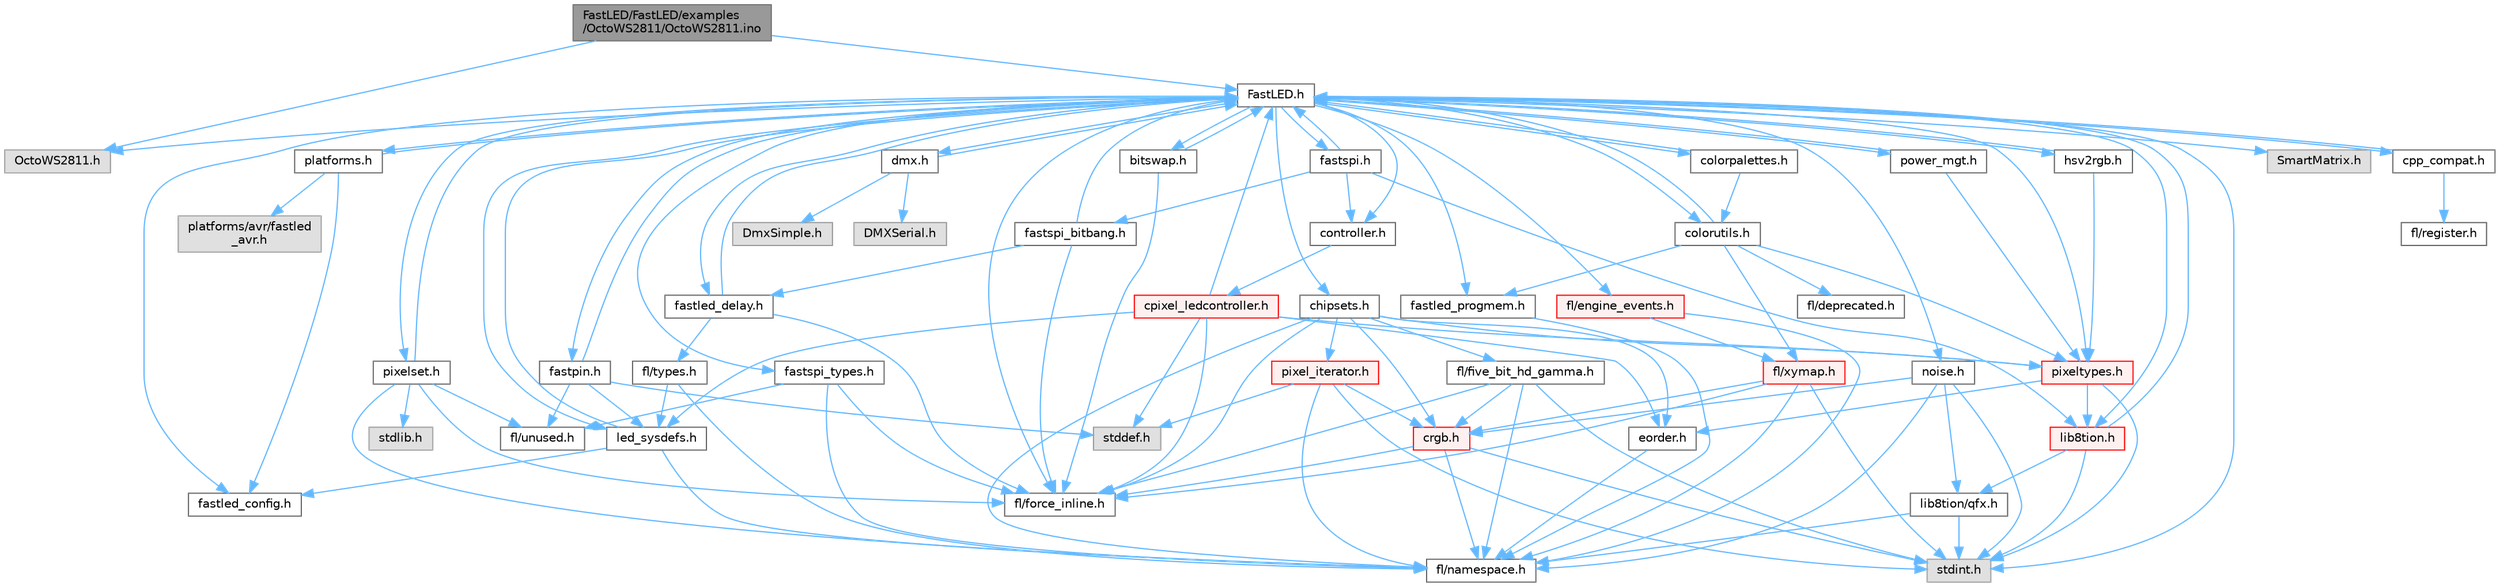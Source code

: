 digraph "FastLED/FastLED/examples/OctoWS2811/OctoWS2811.ino"
{
 // LATEX_PDF_SIZE
  bgcolor="transparent";
  edge [fontname=Helvetica,fontsize=10,labelfontname=Helvetica,labelfontsize=10];
  node [fontname=Helvetica,fontsize=10,shape=box,height=0.2,width=0.4];
  Node1 [id="Node000001",label="FastLED/FastLED/examples\l/OctoWS2811/OctoWS2811.ino",height=0.2,width=0.4,color="gray40", fillcolor="grey60", style="filled", fontcolor="black",tooltip=" "];
  Node1 -> Node2 [id="edge1_Node000001_Node000002",color="steelblue1",style="solid",tooltip=" "];
  Node2 [id="Node000002",label="OctoWS2811.h",height=0.2,width=0.4,color="grey60", fillcolor="#E0E0E0", style="filled",tooltip=" "];
  Node1 -> Node3 [id="edge2_Node000001_Node000003",color="steelblue1",style="solid",tooltip=" "];
  Node3 [id="Node000003",label="FastLED.h",height=0.2,width=0.4,color="grey40", fillcolor="white", style="filled",URL="$db/d97/_fast_l_e_d_8h.html",tooltip="central include file for FastLED, defines the CFastLED class/object"];
  Node3 -> Node4 [id="edge3_Node000003_Node000004",color="steelblue1",style="solid",tooltip=" "];
  Node4 [id="Node000004",label="stdint.h",height=0.2,width=0.4,color="grey60", fillcolor="#E0E0E0", style="filled",tooltip=" "];
  Node3 -> Node5 [id="edge4_Node000003_Node000005",color="steelblue1",style="solid",tooltip=" "];
  Node5 [id="Node000005",label="SmartMatrix.h",height=0.2,width=0.4,color="grey60", fillcolor="#E0E0E0", style="filled",tooltip=" "];
  Node3 -> Node2 [id="edge5_Node000003_Node000002",color="steelblue1",style="solid",tooltip=" "];
  Node3 -> Node6 [id="edge6_Node000003_Node000006",color="steelblue1",style="solid",tooltip=" "];
  Node6 [id="Node000006",label="fl/force_inline.h",height=0.2,width=0.4,color="grey40", fillcolor="white", style="filled",URL="$d8/d2d/fl_2force__inline_8h.html",tooltip=" "];
  Node3 -> Node7 [id="edge7_Node000003_Node000007",color="steelblue1",style="solid",tooltip=" "];
  Node7 [id="Node000007",label="cpp_compat.h",height=0.2,width=0.4,color="grey40", fillcolor="white", style="filled",URL="$d9/d13/cpp__compat_8h.html",tooltip="Compatibility functions based on C++ version."];
  Node7 -> Node3 [id="edge8_Node000007_Node000003",color="steelblue1",style="solid",tooltip=" "];
  Node7 -> Node8 [id="edge9_Node000007_Node000008",color="steelblue1",style="solid",tooltip=" "];
  Node8 [id="Node000008",label="fl/register.h",height=0.2,width=0.4,color="grey40", fillcolor="white", style="filled",URL="$d8/dc1/fl_2register_8h.html",tooltip=" "];
  Node3 -> Node9 [id="edge10_Node000003_Node000009",color="steelblue1",style="solid",tooltip=" "];
  Node9 [id="Node000009",label="fastled_config.h",height=0.2,width=0.4,color="grey40", fillcolor="white", style="filled",URL="$d5/d11/fastled__config_8h.html",tooltip="Contains definitions that can be used to configure FastLED at compile time."];
  Node3 -> Node10 [id="edge11_Node000003_Node000010",color="steelblue1",style="solid",tooltip=" "];
  Node10 [id="Node000010",label="led_sysdefs.h",height=0.2,width=0.4,color="grey40", fillcolor="white", style="filled",URL="$d9/d3e/led__sysdefs_8h.html",tooltip="Determines which platform system definitions to include."];
  Node10 -> Node3 [id="edge12_Node000010_Node000003",color="steelblue1",style="solid",tooltip=" "];
  Node10 -> Node9 [id="edge13_Node000010_Node000009",color="steelblue1",style="solid",tooltip=" "];
  Node10 -> Node11 [id="edge14_Node000010_Node000011",color="steelblue1",style="solid",tooltip=" "];
  Node11 [id="Node000011",label="fl/namespace.h",height=0.2,width=0.4,color="grey40", fillcolor="white", style="filled",URL="$df/d2a/namespace_8h.html",tooltip="Implements the FastLED namespace macros."];
  Node3 -> Node12 [id="edge15_Node000003_Node000012",color="steelblue1",style="solid",tooltip=" "];
  Node12 [id="Node000012",label="fastled_delay.h",height=0.2,width=0.4,color="grey40", fillcolor="white", style="filled",URL="$d0/da8/fastled__delay_8h.html",tooltip="Utility functions and classes for managing delay cycles."];
  Node12 -> Node3 [id="edge16_Node000012_Node000003",color="steelblue1",style="solid",tooltip=" "];
  Node12 -> Node13 [id="edge17_Node000012_Node000013",color="steelblue1",style="solid",tooltip=" "];
  Node13 [id="Node000013",label="fl/types.h",height=0.2,width=0.4,color="grey40", fillcolor="white", style="filled",URL="$d7/da1/fl_2types_8h.html",tooltip=" "];
  Node13 -> Node10 [id="edge18_Node000013_Node000010",color="steelblue1",style="solid",tooltip=" "];
  Node13 -> Node11 [id="edge19_Node000013_Node000011",color="steelblue1",style="solid",tooltip=" "];
  Node12 -> Node6 [id="edge20_Node000012_Node000006",color="steelblue1",style="solid",tooltip=" "];
  Node3 -> Node14 [id="edge21_Node000003_Node000014",color="steelblue1",style="solid",tooltip=" "];
  Node14 [id="Node000014",label="bitswap.h",height=0.2,width=0.4,color="grey40", fillcolor="white", style="filled",URL="$de/ded/bitswap_8h.html",tooltip="Functions for doing a rotation of bits/bytes used by parallel output."];
  Node14 -> Node3 [id="edge22_Node000014_Node000003",color="steelblue1",style="solid",tooltip=" "];
  Node14 -> Node6 [id="edge23_Node000014_Node000006",color="steelblue1",style="solid",tooltip=" "];
  Node3 -> Node15 [id="edge24_Node000003_Node000015",color="steelblue1",style="solid",tooltip=" "];
  Node15 [id="Node000015",label="controller.h",height=0.2,width=0.4,color="grey40", fillcolor="white", style="filled",URL="$d2/dd9/controller_8h.html",tooltip="deprecated: base definitions used by led controllers for writing out led data"];
  Node15 -> Node16 [id="edge25_Node000015_Node000016",color="steelblue1",style="solid",tooltip=" "];
  Node16 [id="Node000016",label="cpixel_ledcontroller.h",height=0.2,width=0.4,color="red", fillcolor="#FFF0F0", style="filled",URL="$d9/d57/cpixel__ledcontroller_8h.html",tooltip="defines the templated version of the CLEDController class"];
  Node16 -> Node17 [id="edge26_Node000016_Node000017",color="steelblue1",style="solid",tooltip=" "];
  Node17 [id="Node000017",label="stddef.h",height=0.2,width=0.4,color="grey60", fillcolor="#E0E0E0", style="filled",tooltip=" "];
  Node16 -> Node3 [id="edge27_Node000016_Node000003",color="steelblue1",style="solid",tooltip=" "];
  Node16 -> Node10 [id="edge28_Node000016_Node000010",color="steelblue1",style="solid",tooltip=" "];
  Node16 -> Node18 [id="edge29_Node000016_Node000018",color="steelblue1",style="solid",tooltip=" "];
  Node18 [id="Node000018",label="pixeltypes.h",height=0.2,width=0.4,color="red", fillcolor="#FFF0F0", style="filled",URL="$d2/dba/pixeltypes_8h.html",tooltip="Includes defintions for RGB and HSV pixels."];
  Node18 -> Node4 [id="edge30_Node000018_Node000004",color="steelblue1",style="solid",tooltip=" "];
  Node18 -> Node19 [id="edge31_Node000018_Node000019",color="steelblue1",style="solid",tooltip=" "];
  Node19 [id="Node000019",label="lib8tion.h",height=0.2,width=0.4,color="red", fillcolor="#FFF0F0", style="filled",URL="$df/da5/lib8tion_8h.html",tooltip="Fast, efficient 8-bit math functions specifically designed for high-performance LED programming."];
  Node19 -> Node3 [id="edge32_Node000019_Node000003",color="steelblue1",style="solid",tooltip=" "];
  Node19 -> Node4 [id="edge33_Node000019_Node000004",color="steelblue1",style="solid",tooltip=" "];
  Node19 -> Node22 [id="edge34_Node000019_Node000022",color="steelblue1",style="solid",tooltip=" "];
  Node22 [id="Node000022",label="lib8tion/qfx.h",height=0.2,width=0.4,color="grey40", fillcolor="white", style="filled",URL="$d2/d19/qfx_8h.html",tooltip=" "];
  Node22 -> Node4 [id="edge35_Node000022_Node000004",color="steelblue1",style="solid",tooltip=" "];
  Node22 -> Node11 [id="edge36_Node000022_Node000011",color="steelblue1",style="solid",tooltip=" "];
  Node18 -> Node33 [id="edge37_Node000018_Node000033",color="steelblue1",style="solid",tooltip=" "];
  Node33 [id="Node000033",label="eorder.h",height=0.2,width=0.4,color="grey40", fillcolor="white", style="filled",URL="$db/d07/eorder_8h.html",tooltip="Defines color channel ordering enumerations."];
  Node33 -> Node11 [id="edge38_Node000033_Node000011",color="steelblue1",style="solid",tooltip=" "];
  Node16 -> Node33 [id="edge39_Node000016_Node000033",color="steelblue1",style="solid",tooltip=" "];
  Node16 -> Node6 [id="edge40_Node000016_Node000006",color="steelblue1",style="solid",tooltip=" "];
  Node3 -> Node63 [id="edge41_Node000003_Node000063",color="steelblue1",style="solid",tooltip=" "];
  Node63 [id="Node000063",label="fastpin.h",height=0.2,width=0.4,color="grey40", fillcolor="white", style="filled",URL="$db/d65/fastpin_8h.html",tooltip="Class base definitions for defining fast pin access."];
  Node63 -> Node3 [id="edge42_Node000063_Node000003",color="steelblue1",style="solid",tooltip=" "];
  Node63 -> Node10 [id="edge43_Node000063_Node000010",color="steelblue1",style="solid",tooltip=" "];
  Node63 -> Node17 [id="edge44_Node000063_Node000017",color="steelblue1",style="solid",tooltip=" "];
  Node63 -> Node48 [id="edge45_Node000063_Node000048",color="steelblue1",style="solid",tooltip=" "];
  Node48 [id="Node000048",label="fl/unused.h",height=0.2,width=0.4,color="grey40", fillcolor="white", style="filled",URL="$d8/d4b/unused_8h.html",tooltip=" "];
  Node3 -> Node64 [id="edge46_Node000003_Node000064",color="steelblue1",style="solid",tooltip=" "];
  Node64 [id="Node000064",label="fastspi_types.h",height=0.2,width=0.4,color="grey40", fillcolor="white", style="filled",URL="$d2/ddb/fastspi__types_8h.html",tooltip="Data types and constants used by SPI interfaces."];
  Node64 -> Node6 [id="edge47_Node000064_Node000006",color="steelblue1",style="solid",tooltip=" "];
  Node64 -> Node11 [id="edge48_Node000064_Node000011",color="steelblue1",style="solid",tooltip=" "];
  Node64 -> Node48 [id="edge49_Node000064_Node000048",color="steelblue1",style="solid",tooltip=" "];
  Node3 -> Node65 [id="edge50_Node000003_Node000065",color="steelblue1",style="solid",tooltip=" "];
  Node65 [id="Node000065",label="dmx.h",height=0.2,width=0.4,color="grey40", fillcolor="white", style="filled",URL="$d3/de1/dmx_8h.html",tooltip="Defines the DMX512-based LED controllers."];
  Node65 -> Node3 [id="edge51_Node000065_Node000003",color="steelblue1",style="solid",tooltip=" "];
  Node65 -> Node66 [id="edge52_Node000065_Node000066",color="steelblue1",style="solid",tooltip=" "];
  Node66 [id="Node000066",label="DmxSimple.h",height=0.2,width=0.4,color="grey60", fillcolor="#E0E0E0", style="filled",tooltip=" "];
  Node65 -> Node67 [id="edge53_Node000065_Node000067",color="steelblue1",style="solid",tooltip=" "];
  Node67 [id="Node000067",label="DMXSerial.h",height=0.2,width=0.4,color="grey60", fillcolor="#E0E0E0", style="filled",tooltip=" "];
  Node3 -> Node68 [id="edge54_Node000003_Node000068",color="steelblue1",style="solid",tooltip=" "];
  Node68 [id="Node000068",label="platforms.h",height=0.2,width=0.4,color="grey40", fillcolor="white", style="filled",URL="$da/dc9/platforms_8h.html",tooltip="Determines which platforms headers to include."];
  Node68 -> Node3 [id="edge55_Node000068_Node000003",color="steelblue1",style="solid",tooltip=" "];
  Node68 -> Node9 [id="edge56_Node000068_Node000009",color="steelblue1",style="solid",tooltip=" "];
  Node68 -> Node69 [id="edge57_Node000068_Node000069",color="steelblue1",style="solid",tooltip=" "];
  Node69 [id="Node000069",label="platforms/avr/fastled\l_avr.h",height=0.2,width=0.4,color="grey60", fillcolor="#E0E0E0", style="filled",tooltip=" "];
  Node3 -> Node70 [id="edge58_Node000003_Node000070",color="steelblue1",style="solid",tooltip=" "];
  Node70 [id="Node000070",label="fastled_progmem.h",height=0.2,width=0.4,color="grey40", fillcolor="white", style="filled",URL="$df/dab/fastled__progmem_8h.html",tooltip="Wrapper definitions to allow seamless use of PROGMEM in environments that have it."];
  Node70 -> Node11 [id="edge59_Node000070_Node000011",color="steelblue1",style="solid",tooltip=" "];
  Node3 -> Node19 [id="edge60_Node000003_Node000019",color="steelblue1",style="solid",tooltip=" "];
  Node3 -> Node18 [id="edge61_Node000003_Node000018",color="steelblue1",style="solid",tooltip=" "];
  Node3 -> Node71 [id="edge62_Node000003_Node000071",color="steelblue1",style="solid",tooltip=" "];
  Node71 [id="Node000071",label="hsv2rgb.h",height=0.2,width=0.4,color="grey40", fillcolor="white", style="filled",URL="$de/d9a/hsv2rgb_8h.html",tooltip="Functions to convert from the HSV colorspace to the RGB colorspace."];
  Node71 -> Node3 [id="edge63_Node000071_Node000003",color="steelblue1",style="solid",tooltip=" "];
  Node71 -> Node18 [id="edge64_Node000071_Node000018",color="steelblue1",style="solid",tooltip=" "];
  Node3 -> Node72 [id="edge65_Node000003_Node000072",color="steelblue1",style="solid",tooltip=" "];
  Node72 [id="Node000072",label="colorutils.h",height=0.2,width=0.4,color="grey40", fillcolor="white", style="filled",URL="$d1/dfb/colorutils_8h.html",tooltip="Utility functions for color fill, palettes, blending, and more."];
  Node72 -> Node3 [id="edge66_Node000072_Node000003",color="steelblue1",style="solid",tooltip=" "];
  Node72 -> Node18 [id="edge67_Node000072_Node000018",color="steelblue1",style="solid",tooltip=" "];
  Node72 -> Node70 [id="edge68_Node000072_Node000070",color="steelblue1",style="solid",tooltip=" "];
  Node72 -> Node51 [id="edge69_Node000072_Node000051",color="steelblue1",style="solid",tooltip=" "];
  Node51 [id="Node000051",label="fl/xymap.h",height=0.2,width=0.4,color="red", fillcolor="#FFF0F0", style="filled",URL="$d6/dc9/fl_2xymap_8h.html",tooltip=" "];
  Node51 -> Node4 [id="edge70_Node000051_Node000004",color="steelblue1",style="solid",tooltip=" "];
  Node51 -> Node26 [id="edge71_Node000051_Node000026",color="steelblue1",style="solid",tooltip=" "];
  Node26 [id="Node000026",label="crgb.h",height=0.2,width=0.4,color="red", fillcolor="#FFF0F0", style="filled",URL="$db/dd1/crgb_8h.html",tooltip="Defines the red, green, and blue (RGB) pixel struct."];
  Node26 -> Node4 [id="edge72_Node000026_Node000004",color="steelblue1",style="solid",tooltip=" "];
  Node26 -> Node11 [id="edge73_Node000026_Node000011",color="steelblue1",style="solid",tooltip=" "];
  Node26 -> Node6 [id="edge74_Node000026_Node000006",color="steelblue1",style="solid",tooltip=" "];
  Node51 -> Node6 [id="edge75_Node000051_Node000006",color="steelblue1",style="solid",tooltip=" "];
  Node51 -> Node11 [id="edge76_Node000051_Node000011",color="steelblue1",style="solid",tooltip=" "];
  Node72 -> Node73 [id="edge77_Node000072_Node000073",color="steelblue1",style="solid",tooltip=" "];
  Node73 [id="Node000073",label="fl/deprecated.h",height=0.2,width=0.4,color="grey40", fillcolor="white", style="filled",URL="$d4/dce/deprecated_8h.html",tooltip=" "];
  Node3 -> Node74 [id="edge78_Node000003_Node000074",color="steelblue1",style="solid",tooltip=" "];
  Node74 [id="Node000074",label="pixelset.h",height=0.2,width=0.4,color="grey40", fillcolor="white", style="filled",URL="$d4/d46/pixelset_8h.html",tooltip="Declares classes for managing logical groups of LEDs."];
  Node74 -> Node3 [id="edge79_Node000074_Node000003",color="steelblue1",style="solid",tooltip=" "];
  Node74 -> Node6 [id="edge80_Node000074_Node000006",color="steelblue1",style="solid",tooltip=" "];
  Node74 -> Node48 [id="edge81_Node000074_Node000048",color="steelblue1",style="solid",tooltip=" "];
  Node74 -> Node75 [id="edge82_Node000074_Node000075",color="steelblue1",style="solid",tooltip=" "];
  Node75 [id="Node000075",label="stdlib.h",height=0.2,width=0.4,color="grey60", fillcolor="#E0E0E0", style="filled",tooltip=" "];
  Node74 -> Node11 [id="edge83_Node000074_Node000011",color="steelblue1",style="solid",tooltip=" "];
  Node3 -> Node76 [id="edge84_Node000003_Node000076",color="steelblue1",style="solid",tooltip=" "];
  Node76 [id="Node000076",label="colorpalettes.h",height=0.2,width=0.4,color="grey40", fillcolor="white", style="filled",URL="$dc/dcc/colorpalettes_8h.html",tooltip="Declarations for the predefined color palettes supplied by FastLED."];
  Node76 -> Node3 [id="edge85_Node000076_Node000003",color="steelblue1",style="solid",tooltip=" "];
  Node76 -> Node72 [id="edge86_Node000076_Node000072",color="steelblue1",style="solid",tooltip=" "];
  Node3 -> Node77 [id="edge87_Node000003_Node000077",color="steelblue1",style="solid",tooltip=" "];
  Node77 [id="Node000077",label="noise.h",height=0.2,width=0.4,color="grey40", fillcolor="white", style="filled",URL="$d1/d31/noise_8h.html",tooltip="Functions to generate and fill arrays with noise."];
  Node77 -> Node4 [id="edge88_Node000077_Node000004",color="steelblue1",style="solid",tooltip=" "];
  Node77 -> Node26 [id="edge89_Node000077_Node000026",color="steelblue1",style="solid",tooltip=" "];
  Node77 -> Node11 [id="edge90_Node000077_Node000011",color="steelblue1",style="solid",tooltip=" "];
  Node77 -> Node22 [id="edge91_Node000077_Node000022",color="steelblue1",style="solid",tooltip=" "];
  Node3 -> Node78 [id="edge92_Node000003_Node000078",color="steelblue1",style="solid",tooltip=" "];
  Node78 [id="Node000078",label="power_mgt.h",height=0.2,width=0.4,color="grey40", fillcolor="white", style="filled",URL="$dc/d5b/power__mgt_8h.html",tooltip="Functions to limit the power used by FastLED."];
  Node78 -> Node3 [id="edge93_Node000078_Node000003",color="steelblue1",style="solid",tooltip=" "];
  Node78 -> Node18 [id="edge94_Node000078_Node000018",color="steelblue1",style="solid",tooltip=" "];
  Node3 -> Node79 [id="edge95_Node000003_Node000079",color="steelblue1",style="solid",tooltip=" "];
  Node79 [id="Node000079",label="fastspi.h",height=0.2,width=0.4,color="grey40", fillcolor="white", style="filled",URL="$d6/ddc/fastspi_8h.html",tooltip="Serial peripheral interface (SPI) definitions per platform."];
  Node79 -> Node3 [id="edge96_Node000079_Node000003",color="steelblue1",style="solid",tooltip=" "];
  Node79 -> Node15 [id="edge97_Node000079_Node000015",color="steelblue1",style="solid",tooltip=" "];
  Node79 -> Node19 [id="edge98_Node000079_Node000019",color="steelblue1",style="solid",tooltip=" "];
  Node79 -> Node80 [id="edge99_Node000079_Node000080",color="steelblue1",style="solid",tooltip=" "];
  Node80 [id="Node000080",label="fastspi_bitbang.h",height=0.2,width=0.4,color="grey40", fillcolor="white", style="filled",URL="$d9/d8d/fastspi__bitbang_8h.html",tooltip="Software SPI (aka bit-banging) support."];
  Node80 -> Node3 [id="edge100_Node000080_Node000003",color="steelblue1",style="solid",tooltip=" "];
  Node80 -> Node12 [id="edge101_Node000080_Node000012",color="steelblue1",style="solid",tooltip=" "];
  Node80 -> Node6 [id="edge102_Node000080_Node000006",color="steelblue1",style="solid",tooltip=" "];
  Node3 -> Node81 [id="edge103_Node000003_Node000081",color="steelblue1",style="solid",tooltip=" "];
  Node81 [id="Node000081",label="chipsets.h",height=0.2,width=0.4,color="grey40", fillcolor="white", style="filled",URL="$db/d66/chipsets_8h.html",tooltip="Contains the bulk of the definitions for the various LED chipsets supported."];
  Node81 -> Node18 [id="edge104_Node000081_Node000018",color="steelblue1",style="solid",tooltip=" "];
  Node81 -> Node44 [id="edge105_Node000081_Node000044",color="steelblue1",style="solid",tooltip=" "];
  Node44 [id="Node000044",label="fl/five_bit_hd_gamma.h",height=0.2,width=0.4,color="grey40", fillcolor="white", style="filled",URL="$dc/d44/five__bit__hd__gamma_8h.html",tooltip="Declares functions for five-bit gamma correction."];
  Node44 -> Node4 [id="edge106_Node000044_Node000004",color="steelblue1",style="solid",tooltip=" "];
  Node44 -> Node11 [id="edge107_Node000044_Node000011",color="steelblue1",style="solid",tooltip=" "];
  Node44 -> Node6 [id="edge108_Node000044_Node000006",color="steelblue1",style="solid",tooltip=" "];
  Node44 -> Node26 [id="edge109_Node000044_Node000026",color="steelblue1",style="solid",tooltip=" "];
  Node81 -> Node6 [id="edge110_Node000081_Node000006",color="steelblue1",style="solid",tooltip=" "];
  Node81 -> Node46 [id="edge111_Node000081_Node000046",color="steelblue1",style="solid",tooltip=" "];
  Node46 [id="Node000046",label="pixel_iterator.h",height=0.2,width=0.4,color="red", fillcolor="#FFF0F0", style="filled",URL="$d8/d6c/pixel__iterator_8h.html",tooltip="Non-templated low level pixel data writing class."];
  Node46 -> Node17 [id="edge112_Node000046_Node000017",color="steelblue1",style="solid",tooltip=" "];
  Node46 -> Node4 [id="edge113_Node000046_Node000004",color="steelblue1",style="solid",tooltip=" "];
  Node46 -> Node11 [id="edge114_Node000046_Node000011",color="steelblue1",style="solid",tooltip=" "];
  Node46 -> Node26 [id="edge115_Node000046_Node000026",color="steelblue1",style="solid",tooltip=" "];
  Node81 -> Node26 [id="edge116_Node000081_Node000026",color="steelblue1",style="solid",tooltip=" "];
  Node81 -> Node33 [id="edge117_Node000081_Node000033",color="steelblue1",style="solid",tooltip=" "];
  Node81 -> Node11 [id="edge118_Node000081_Node000011",color="steelblue1",style="solid",tooltip=" "];
  Node3 -> Node49 [id="edge119_Node000003_Node000049",color="steelblue1",style="solid",tooltip=" "];
  Node49 [id="Node000049",label="fl/engine_events.h",height=0.2,width=0.4,color="red", fillcolor="#FFF0F0", style="filled",URL="$dc/dd9/fl_2engine__events_8h.html",tooltip=" "];
  Node49 -> Node51 [id="edge120_Node000049_Node000051",color="steelblue1",style="solid",tooltip=" "];
  Node49 -> Node11 [id="edge121_Node000049_Node000011",color="steelblue1",style="solid",tooltip=" "];
}
